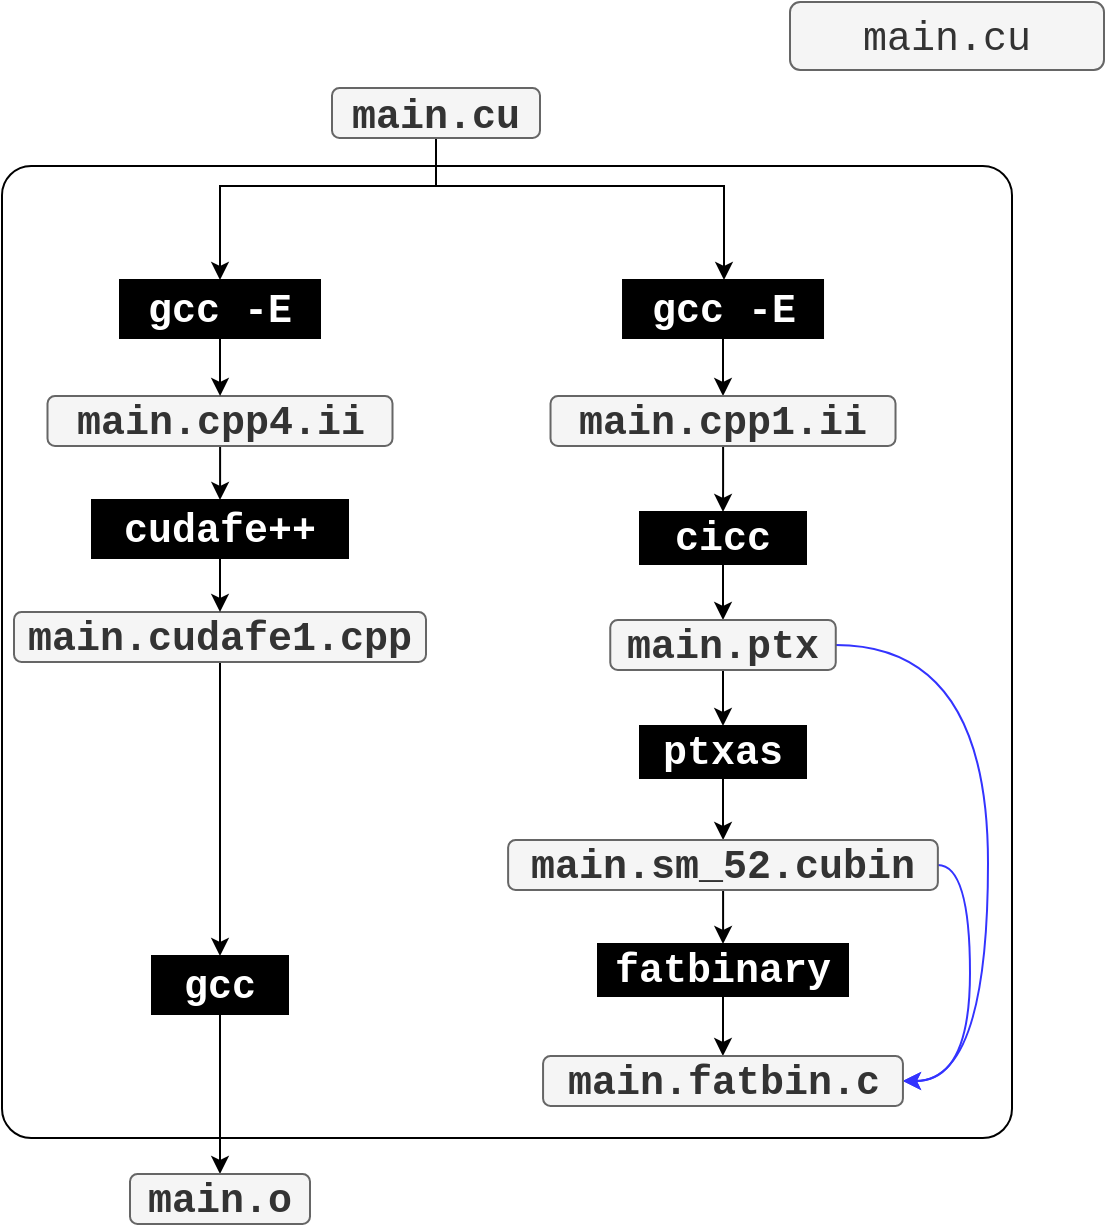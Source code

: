 <mxfile version="21.6.1" type="device">
  <diagram name="第 1 页" id="YqDyrpF9pb_F-inbevkR">
    <mxGraphModel dx="767" dy="1320" grid="0" gridSize="10" guides="1" tooltips="1" connect="1" arrows="1" fold="1" page="0" pageScale="1" pageWidth="827" pageHeight="1169" math="0" shadow="0">
      <root>
        <mxCell id="0" />
        <mxCell id="1" parent="0" />
        <mxCell id="-wOdw3--CESp0s61eqXn-37" value="" style="rounded=1;whiteSpace=wrap;html=1;arcSize=3;" vertex="1" parent="1">
          <mxGeometry x="104" y="259" width="505" height="486" as="geometry" />
        </mxCell>
        <mxCell id="-wOdw3--CESp0s61eqXn-5" style="edgeStyle=orthogonalEdgeStyle;rounded=0;orthogonalLoop=1;jettySize=auto;html=1;exitX=0.5;exitY=1;exitDx=0;exitDy=0;" edge="1" parent="1" source="-wOdw3--CESp0s61eqXn-2" target="-wOdw3--CESp0s61eqXn-4">
          <mxGeometry relative="1" as="geometry">
            <Array as="points">
              <mxPoint x="321" y="269" />
              <mxPoint x="465" y="269" />
            </Array>
          </mxGeometry>
        </mxCell>
        <mxCell id="-wOdw3--CESp0s61eqXn-26" style="edgeStyle=orthogonalEdgeStyle;rounded=0;orthogonalLoop=1;jettySize=auto;html=1;entryX=0.5;entryY=0;entryDx=0;entryDy=0;" edge="1" parent="1" source="-wOdw3--CESp0s61eqXn-2" target="-wOdw3--CESp0s61eqXn-25">
          <mxGeometry relative="1" as="geometry">
            <Array as="points">
              <mxPoint x="321" y="269" />
              <mxPoint x="213" y="269" />
            </Array>
          </mxGeometry>
        </mxCell>
        <mxCell id="-wOdw3--CESp0s61eqXn-2" value="&lt;font face=&quot;Courier New&quot;&gt;&lt;b&gt;main.cu&lt;/b&gt;&lt;/font&gt;" style="rounded=1;whiteSpace=wrap;html=1;fillColor=#f5f5f5;fontColor=#333333;strokeColor=#666666;fontSize=20;" vertex="1" parent="1">
          <mxGeometry x="269" y="220" width="104" height="25" as="geometry" />
        </mxCell>
        <mxCell id="-wOdw3--CESp0s61eqXn-3" value="&lt;font face=&quot;Courier New&quot;&gt;main.cu&lt;/font&gt;" style="rounded=1;whiteSpace=wrap;html=1;fillColor=#f5f5f5;fontColor=#333333;strokeColor=#666666;fontSize=20;" vertex="1" parent="1">
          <mxGeometry x="498" y="177" width="157" height="34" as="geometry" />
        </mxCell>
        <mxCell id="-wOdw3--CESp0s61eqXn-8" style="edgeStyle=orthogonalEdgeStyle;rounded=0;orthogonalLoop=1;jettySize=auto;html=1;entryX=0.5;entryY=0;entryDx=0;entryDy=0;" edge="1" parent="1" source="-wOdw3--CESp0s61eqXn-4" target="-wOdw3--CESp0s61eqXn-6">
          <mxGeometry relative="1" as="geometry" />
        </mxCell>
        <mxCell id="-wOdw3--CESp0s61eqXn-4" value="&lt;font style=&quot;font-size: 20px;&quot;&gt;&lt;b&gt;gcc -E&lt;/b&gt;&lt;/font&gt;" style="rounded=0;whiteSpace=wrap;html=1;fontFamily=Courier New;fontColor=#FFFFFF;fillColor=#000000;" vertex="1" parent="1">
          <mxGeometry x="414.51" y="316" width="100" height="29" as="geometry" />
        </mxCell>
        <mxCell id="-wOdw3--CESp0s61eqXn-10" style="edgeStyle=orthogonalEdgeStyle;rounded=0;orthogonalLoop=1;jettySize=auto;html=1;entryX=0.5;entryY=0;entryDx=0;entryDy=0;" edge="1" parent="1" source="-wOdw3--CESp0s61eqXn-6" target="-wOdw3--CESp0s61eqXn-9">
          <mxGeometry relative="1" as="geometry" />
        </mxCell>
        <mxCell id="-wOdw3--CESp0s61eqXn-6" value="&lt;font&gt;&lt;b&gt;main.cpp1.ii&lt;/b&gt;&lt;/font&gt;" style="rounded=1;whiteSpace=wrap;html=1;fillColor=#f5f5f5;fontColor=#333333;strokeColor=#666666;fontSize=20;fontFamily=Courier New;" vertex="1" parent="1">
          <mxGeometry x="378.26" y="374" width="172.5" height="25" as="geometry" />
        </mxCell>
        <mxCell id="-wOdw3--CESp0s61eqXn-12" style="edgeStyle=orthogonalEdgeStyle;rounded=0;orthogonalLoop=1;jettySize=auto;html=1;" edge="1" parent="1" source="-wOdw3--CESp0s61eqXn-9" target="-wOdw3--CESp0s61eqXn-11">
          <mxGeometry relative="1" as="geometry" />
        </mxCell>
        <mxCell id="-wOdw3--CESp0s61eqXn-9" value="&lt;span style=&quot;font-size: 20px;&quot;&gt;&lt;b&gt;cicc&lt;/b&gt;&lt;/span&gt;" style="rounded=0;whiteSpace=wrap;html=1;fontFamily=Courier New;fontColor=#FFFFFF;fillColor=#000000;" vertex="1" parent="1">
          <mxGeometry x="423" y="432" width="83" height="26" as="geometry" />
        </mxCell>
        <mxCell id="-wOdw3--CESp0s61eqXn-14" style="edgeStyle=orthogonalEdgeStyle;rounded=0;orthogonalLoop=1;jettySize=auto;html=1;" edge="1" parent="1" source="-wOdw3--CESp0s61eqXn-11" target="-wOdw3--CESp0s61eqXn-13">
          <mxGeometry relative="1" as="geometry" />
        </mxCell>
        <mxCell id="-wOdw3--CESp0s61eqXn-23" style="edgeStyle=orthogonalEdgeStyle;rounded=0;orthogonalLoop=1;jettySize=auto;html=1;entryX=1;entryY=0.5;entryDx=0;entryDy=0;curved=1;strokeColor=#3333FF;" edge="1" parent="1" source="-wOdw3--CESp0s61eqXn-11" target="-wOdw3--CESp0s61eqXn-19">
          <mxGeometry relative="1" as="geometry">
            <Array as="points">
              <mxPoint x="597" y="499" />
              <mxPoint x="597" y="717" />
            </Array>
          </mxGeometry>
        </mxCell>
        <mxCell id="-wOdw3--CESp0s61eqXn-11" value="&lt;font&gt;&lt;b&gt;main.ptx&lt;/b&gt;&lt;/font&gt;" style="rounded=1;whiteSpace=wrap;html=1;fillColor=#f5f5f5;fontColor=#333333;strokeColor=#666666;fontSize=20;fontFamily=Courier New;" vertex="1" parent="1">
          <mxGeometry x="408.13" y="486" width="112.75" height="25" as="geometry" />
        </mxCell>
        <mxCell id="-wOdw3--CESp0s61eqXn-16" style="edgeStyle=orthogonalEdgeStyle;rounded=0;orthogonalLoop=1;jettySize=auto;html=1;" edge="1" parent="1" source="-wOdw3--CESp0s61eqXn-13" target="-wOdw3--CESp0s61eqXn-15">
          <mxGeometry relative="1" as="geometry" />
        </mxCell>
        <mxCell id="-wOdw3--CESp0s61eqXn-13" value="&lt;span style=&quot;font-size: 20px;&quot;&gt;&lt;b&gt;ptxas&lt;/b&gt;&lt;/span&gt;" style="rounded=0;whiteSpace=wrap;html=1;fontFamily=Courier New;fontColor=#FFFFFF;fillColor=#000000;" vertex="1" parent="1">
          <mxGeometry x="423" y="539" width="83" height="26" as="geometry" />
        </mxCell>
        <mxCell id="-wOdw3--CESp0s61eqXn-18" style="edgeStyle=orthogonalEdgeStyle;rounded=0;orthogonalLoop=1;jettySize=auto;html=1;" edge="1" parent="1" source="-wOdw3--CESp0s61eqXn-15" target="-wOdw3--CESp0s61eqXn-17">
          <mxGeometry relative="1" as="geometry" />
        </mxCell>
        <mxCell id="-wOdw3--CESp0s61eqXn-22" style="edgeStyle=orthogonalEdgeStyle;rounded=0;orthogonalLoop=1;jettySize=auto;html=1;entryX=1;entryY=0.5;entryDx=0;entryDy=0;exitX=1;exitY=0.5;exitDx=0;exitDy=0;curved=1;strokeColor=#3333FF;" edge="1" parent="1" source="-wOdw3--CESp0s61eqXn-15" target="-wOdw3--CESp0s61eqXn-19">
          <mxGeometry relative="1" as="geometry">
            <Array as="points">
              <mxPoint x="588" y="609" />
              <mxPoint x="588" y="717" />
            </Array>
          </mxGeometry>
        </mxCell>
        <mxCell id="-wOdw3--CESp0s61eqXn-15" value="&lt;font&gt;&lt;b&gt;main.sm_52.cubin&lt;/b&gt;&lt;/font&gt;" style="rounded=1;whiteSpace=wrap;html=1;fillColor=#f5f5f5;fontColor=#333333;strokeColor=#666666;fontSize=20;fontFamily=Courier New;" vertex="1" parent="1">
          <mxGeometry x="357.06" y="596" width="214.87" height="25" as="geometry" />
        </mxCell>
        <mxCell id="-wOdw3--CESp0s61eqXn-21" style="edgeStyle=orthogonalEdgeStyle;rounded=0;orthogonalLoop=1;jettySize=auto;html=1;" edge="1" parent="1" source="-wOdw3--CESp0s61eqXn-17" target="-wOdw3--CESp0s61eqXn-19">
          <mxGeometry relative="1" as="geometry" />
        </mxCell>
        <mxCell id="-wOdw3--CESp0s61eqXn-17" value="&lt;span style=&quot;font-size: 20px;&quot;&gt;&lt;b&gt;fatbinary&lt;/b&gt;&lt;/span&gt;" style="rounded=0;whiteSpace=wrap;html=1;fontFamily=Courier New;fontColor=#FFFFFF;fillColor=#000000;" vertex="1" parent="1">
          <mxGeometry x="402" y="648" width="125" height="26" as="geometry" />
        </mxCell>
        <mxCell id="-wOdw3--CESp0s61eqXn-19" value="&lt;font&gt;&lt;b&gt;main.fatbin.c&lt;/b&gt;&lt;/font&gt;" style="rounded=1;whiteSpace=wrap;html=1;fillColor=#f5f5f5;fontColor=#333333;strokeColor=#666666;fontSize=20;fontFamily=Courier New;" vertex="1" parent="1">
          <mxGeometry x="374.53" y="704" width="179.94" height="25" as="geometry" />
        </mxCell>
        <mxCell id="-wOdw3--CESp0s61eqXn-31" style="edgeStyle=orthogonalEdgeStyle;rounded=0;orthogonalLoop=1;jettySize=auto;html=1;entryX=0.5;entryY=0;entryDx=0;entryDy=0;" edge="1" parent="1" source="-wOdw3--CESp0s61eqXn-24" target="-wOdw3--CESp0s61eqXn-30">
          <mxGeometry relative="1" as="geometry" />
        </mxCell>
        <mxCell id="-wOdw3--CESp0s61eqXn-24" value="&lt;font&gt;&lt;b&gt;main.cpp4.ii&lt;/b&gt;&lt;/font&gt;" style="rounded=1;whiteSpace=wrap;html=1;fillColor=#f5f5f5;fontColor=#333333;strokeColor=#666666;fontSize=20;fontFamily=Courier New;" vertex="1" parent="1">
          <mxGeometry x="126.75" y="374" width="172.5" height="25" as="geometry" />
        </mxCell>
        <mxCell id="-wOdw3--CESp0s61eqXn-28" style="edgeStyle=orthogonalEdgeStyle;rounded=0;orthogonalLoop=1;jettySize=auto;html=1;" edge="1" parent="1" source="-wOdw3--CESp0s61eqXn-25" target="-wOdw3--CESp0s61eqXn-24">
          <mxGeometry relative="1" as="geometry" />
        </mxCell>
        <mxCell id="-wOdw3--CESp0s61eqXn-25" value="&lt;font style=&quot;font-size: 20px;&quot;&gt;&lt;b&gt;gcc -E&lt;/b&gt;&lt;/font&gt;" style="rounded=0;whiteSpace=wrap;html=1;fontFamily=Courier New;fontColor=#FFFFFF;fillColor=#000000;" vertex="1" parent="1">
          <mxGeometry x="163" y="316" width="100" height="29" as="geometry" />
        </mxCell>
        <mxCell id="-wOdw3--CESp0s61eqXn-34" style="edgeStyle=orthogonalEdgeStyle;rounded=0;orthogonalLoop=1;jettySize=auto;html=1;" edge="1" parent="1" source="-wOdw3--CESp0s61eqXn-29" target="-wOdw3--CESp0s61eqXn-32">
          <mxGeometry relative="1" as="geometry" />
        </mxCell>
        <mxCell id="-wOdw3--CESp0s61eqXn-29" value="&lt;font&gt;&lt;b&gt;main.cudafe1.cpp&lt;/b&gt;&lt;/font&gt;" style="rounded=1;whiteSpace=wrap;html=1;fillColor=#f5f5f5;fontColor=#333333;strokeColor=#666666;fontSize=20;fontFamily=Courier New;" vertex="1" parent="1">
          <mxGeometry x="110" y="482" width="206" height="25" as="geometry" />
        </mxCell>
        <mxCell id="-wOdw3--CESp0s61eqXn-33" style="edgeStyle=orthogonalEdgeStyle;rounded=0;orthogonalLoop=1;jettySize=auto;html=1;entryX=0.5;entryY=0;entryDx=0;entryDy=0;" edge="1" parent="1" source="-wOdw3--CESp0s61eqXn-30" target="-wOdw3--CESp0s61eqXn-29">
          <mxGeometry relative="1" as="geometry" />
        </mxCell>
        <mxCell id="-wOdw3--CESp0s61eqXn-30" value="&lt;font style=&quot;font-size: 20px;&quot;&gt;&lt;b&gt;cudafe++&lt;/b&gt;&lt;/font&gt;" style="rounded=0;whiteSpace=wrap;html=1;fontFamily=Courier New;fontColor=#FFFFFF;fillColor=#000000;" vertex="1" parent="1">
          <mxGeometry x="149" y="426" width="128" height="29" as="geometry" />
        </mxCell>
        <mxCell id="-wOdw3--CESp0s61eqXn-36" style="edgeStyle=orthogonalEdgeStyle;rounded=0;orthogonalLoop=1;jettySize=auto;html=1;entryX=0.5;entryY=0;entryDx=0;entryDy=0;" edge="1" parent="1" source="-wOdw3--CESp0s61eqXn-32" target="-wOdw3--CESp0s61eqXn-35">
          <mxGeometry relative="1" as="geometry" />
        </mxCell>
        <mxCell id="-wOdw3--CESp0s61eqXn-32" value="&lt;font style=&quot;font-size: 20px;&quot;&gt;&lt;b&gt;gcc&lt;/b&gt;&lt;/font&gt;" style="rounded=0;whiteSpace=wrap;html=1;fontFamily=Courier New;fontColor=#FFFFFF;fillColor=#000000;" vertex="1" parent="1">
          <mxGeometry x="179" y="654" width="68" height="29" as="geometry" />
        </mxCell>
        <mxCell id="-wOdw3--CESp0s61eqXn-35" value="&lt;font&gt;&lt;b&gt;main.o&lt;/b&gt;&lt;/font&gt;" style="rounded=1;whiteSpace=wrap;html=1;fillColor=#f5f5f5;fontColor=#333333;strokeColor=#666666;fontSize=20;fontFamily=Courier New;" vertex="1" parent="1">
          <mxGeometry x="168" y="763" width="90" height="25" as="geometry" />
        </mxCell>
      </root>
    </mxGraphModel>
  </diagram>
</mxfile>
